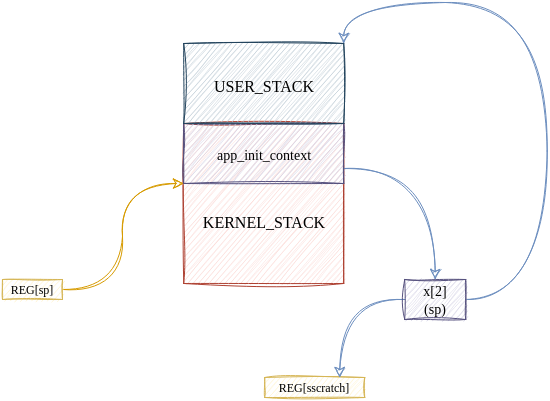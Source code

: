 <mxfile version="20.3.0" type="device"><diagram id="YWwtp1OI3Dja-f0D0mZv" name="第 1 页"><mxGraphModel dx="449" dy="-3219" grid="1" gridSize="10" guides="1" tooltips="1" connect="1" arrows="1" fold="1" page="1" pageScale="1" pageWidth="827" pageHeight="1169" math="0" shadow="0"><root><mxCell id="0"/><mxCell id="1" parent="0"/><mxCell id="UPiBSL3ayB8nOjsz8aHR-1" value="&lt;font style=&quot;font-size: 8px;&quot;&gt;&lt;br&gt;KERNEL_STACK&lt;br&gt;&lt;/font&gt;" style="rounded=0;whiteSpace=wrap;html=1;fillColor=#fad9d5;strokeColor=#ae4132;sketch=1;strokeWidth=0.5;fontFamily=Hack Nerd Font;" vertex="1" parent="1"><mxGeometry x="200.61" y="4153.5" width="80" height="80" as="geometry"/></mxCell><mxCell id="UPiBSL3ayB8nOjsz8aHR-13" style="edgeStyle=orthogonalEdgeStyle;orthogonalLoop=1;jettySize=auto;html=1;endSize=4;sketch=1;curved=1;fillColor=#ffe6cc;strokeColor=#d79b00;entryX=0;entryY=1;entryDx=0;entryDy=0;strokeWidth=0.5;" edge="1" parent="1" source="UPiBSL3ayB8nOjsz8aHR-3" target="UPiBSL3ayB8nOjsz8aHR-6"><mxGeometry relative="1" as="geometry"><mxPoint x="180" y="4190" as="targetPoint"/><Array as="points"><mxPoint x="170" y="4237"/><mxPoint x="170" y="4184"/></Array></mxGeometry></mxCell><mxCell id="UPiBSL3ayB8nOjsz8aHR-3" value="REG[sp]" style="rounded=0;whiteSpace=wrap;html=1;sketch=1;strokeColor=#d6b656;strokeWidth=0.5;fontFamily=Hack Nerd Font;fontSize=6;fillColor=#fff2cc;" vertex="1" parent="1"><mxGeometry x="110" y="4231.5" width="30" height="10" as="geometry"/></mxCell><mxCell id="UPiBSL3ayB8nOjsz8aHR-4" value="REG[sscratch]" style="rounded=0;whiteSpace=wrap;html=1;sketch=1;strokeColor=#d6b656;strokeWidth=0.5;fontFamily=Hack Nerd Font;fontSize=6;fillColor=#fff2cc;" vertex="1" parent="1"><mxGeometry x="241.11" y="4280.5" width="50" height="10" as="geometry"/></mxCell><mxCell id="UPiBSL3ayB8nOjsz8aHR-5" style="edgeStyle=orthogonalEdgeStyle;curved=1;sketch=1;orthogonalLoop=1;jettySize=auto;html=1;exitX=1;exitY=0.75;exitDx=0;exitDy=0;entryX=0.5;entryY=0;entryDx=0;entryDy=0;strokeWidth=0.5;fontFamily=Hack Nerd Font;fontSize=8;startArrow=none;startFill=0;endArrow=classic;endFill=1;startSize=4;endSize=4;sourcePerimeterSpacing=4;targetPerimeterSpacing=4;fillColor=#dae8fc;strokeColor=#6c8ebf;" edge="1" parent="1" source="UPiBSL3ayB8nOjsz8aHR-6" target="UPiBSL3ayB8nOjsz8aHR-9"><mxGeometry relative="1" as="geometry"/></mxCell><mxCell id="UPiBSL3ayB8nOjsz8aHR-6" value="&lt;font&gt;&lt;font style=&quot;font-size: 7px;&quot;&gt;app_init_context&lt;/font&gt;&lt;br&gt;&lt;/font&gt;" style="rounded=0;whiteSpace=wrap;html=1;sketch=1;strokeWidth=0.5;fontFamily=Hack Nerd Font;fontSize=8;fillColor=#d0cee2;strokeColor=#56517e;" vertex="1" parent="1"><mxGeometry x="200.61" y="4153.5" width="80" height="30" as="geometry"/></mxCell><mxCell id="UPiBSL3ayB8nOjsz8aHR-7" style="edgeStyle=orthogonalEdgeStyle;curved=1;sketch=1;orthogonalLoop=1;jettySize=auto;html=1;exitX=0;exitY=0.5;exitDx=0;exitDy=0;entryX=0.75;entryY=0;entryDx=0;entryDy=0;strokeWidth=0.5;fontFamily=Hack Nerd Font;fontSize=8;startArrow=none;startFill=0;endArrow=classic;endFill=1;startSize=4;endSize=4;sourcePerimeterSpacing=4;targetPerimeterSpacing=4;fillColor=#dae8fc;strokeColor=#6c8ebf;" edge="1" parent="1" source="UPiBSL3ayB8nOjsz8aHR-9" target="UPiBSL3ayB8nOjsz8aHR-4"><mxGeometry relative="1" as="geometry"/></mxCell><mxCell id="UPiBSL3ayB8nOjsz8aHR-8" style="edgeStyle=orthogonalEdgeStyle;curved=1;sketch=1;orthogonalLoop=1;jettySize=auto;html=1;entryX=1;entryY=0;entryDx=0;entryDy=0;strokeWidth=0.5;fontFamily=Hack Nerd Font;fontSize=7;startArrow=none;startFill=0;endArrow=classic;endFill=1;startSize=4;endSize=4;sourcePerimeterSpacing=0;targetPerimeterSpacing=0;fillColor=#dae8fc;strokeColor=#6c8ebf;" edge="1" parent="1" source="UPiBSL3ayB8nOjsz8aHR-9" target="UPiBSL3ayB8nOjsz8aHR-11"><mxGeometry relative="1" as="geometry"><Array as="points"><mxPoint x="382.36" y="4241"/><mxPoint x="382.36" y="4093"/><mxPoint x="280.36" y="4093"/></Array></mxGeometry></mxCell><mxCell id="UPiBSL3ayB8nOjsz8aHR-9" value="x[2]&lt;br&gt;(sp)" style="rounded=0;whiteSpace=wrap;html=1;sketch=1;strokeColor=#56517e;strokeWidth=0.5;fontFamily=Hack Nerd Font;fontSize=7;fillColor=#d0cee2;" vertex="1" parent="1"><mxGeometry x="311.11" y="4231.5" width="30.5" height="20" as="geometry"/></mxCell><mxCell id="UPiBSL3ayB8nOjsz8aHR-11" value="&lt;font&gt;&lt;span style=&quot;font-size: 8px;&quot;&gt;USER_STACK&lt;/span&gt;&lt;/font&gt;" style="rounded=0;whiteSpace=wrap;html=1;fillColor=#bac8d3;strokeColor=#23445d;sketch=1;strokeWidth=0.5;fontFamily=Hack Nerd Font;" vertex="1" parent="1"><mxGeometry x="200.61" y="4113.5" width="80" height="40" as="geometry"/></mxCell></root></mxGraphModel></diagram></mxfile>